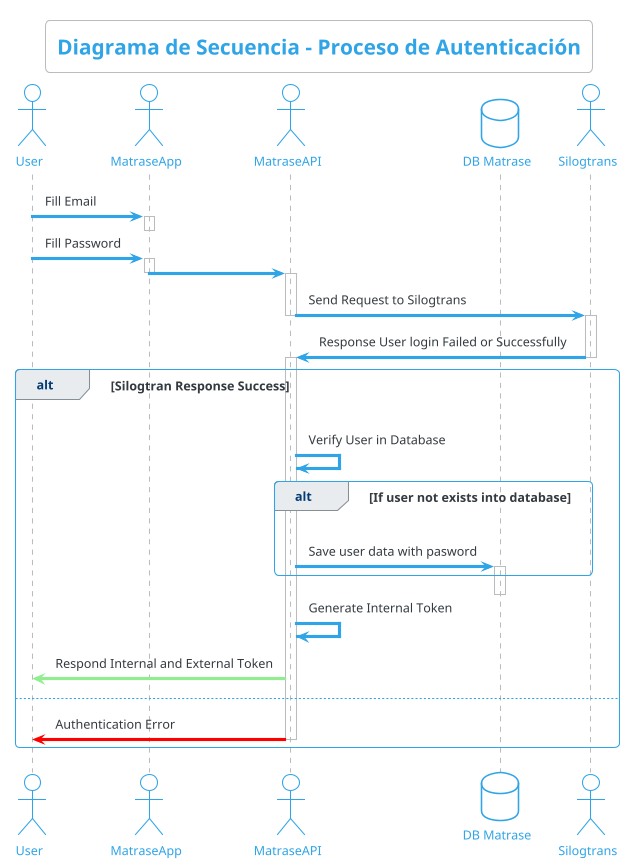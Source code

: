 @startuml User Login 
!pragma teoz true
!theme cerulean-outline
title "Diagrama de Secuencia - Proceso de Autenticación"

actor User
actor MatraseApp
actor MatraseAPI
database "DB Matrase" as DB
actor Silogtrans as SLT

User -> MatraseApp: Fill Email
activate MatraseApp
deactivate MatraseApp
User -> MatraseApp: Fill Password
activate MatraseApp
deactivate MatraseApp
MatraseApp -> MatraseAPI
activate MatraseAPI
MatraseAPI -> SLT: Send Request to Silogtrans
deactivate MatraseAPI
activate SLT
SLT -> MatraseAPI: Response User login Failed or Successfully
deactivate SLT
activate MatraseAPI
alt Silogtran Response Success
    MatraseAPI -> MatraseAPI: Verify User in Database
    alt If user not exists into database
        MatraseAPI -> DB: Save user data with pasword
        activate DB
    end
    deactivate DB
    MatraseAPI -> MatraseAPI: Generate Internal Token
    MatraseAPI -[#LightGreen]> User: Respond Internal and External Token
else
   MatraseAPI -[#red]> User: Authentication Error 
   deactivate MatraseAPI
end

@enduml